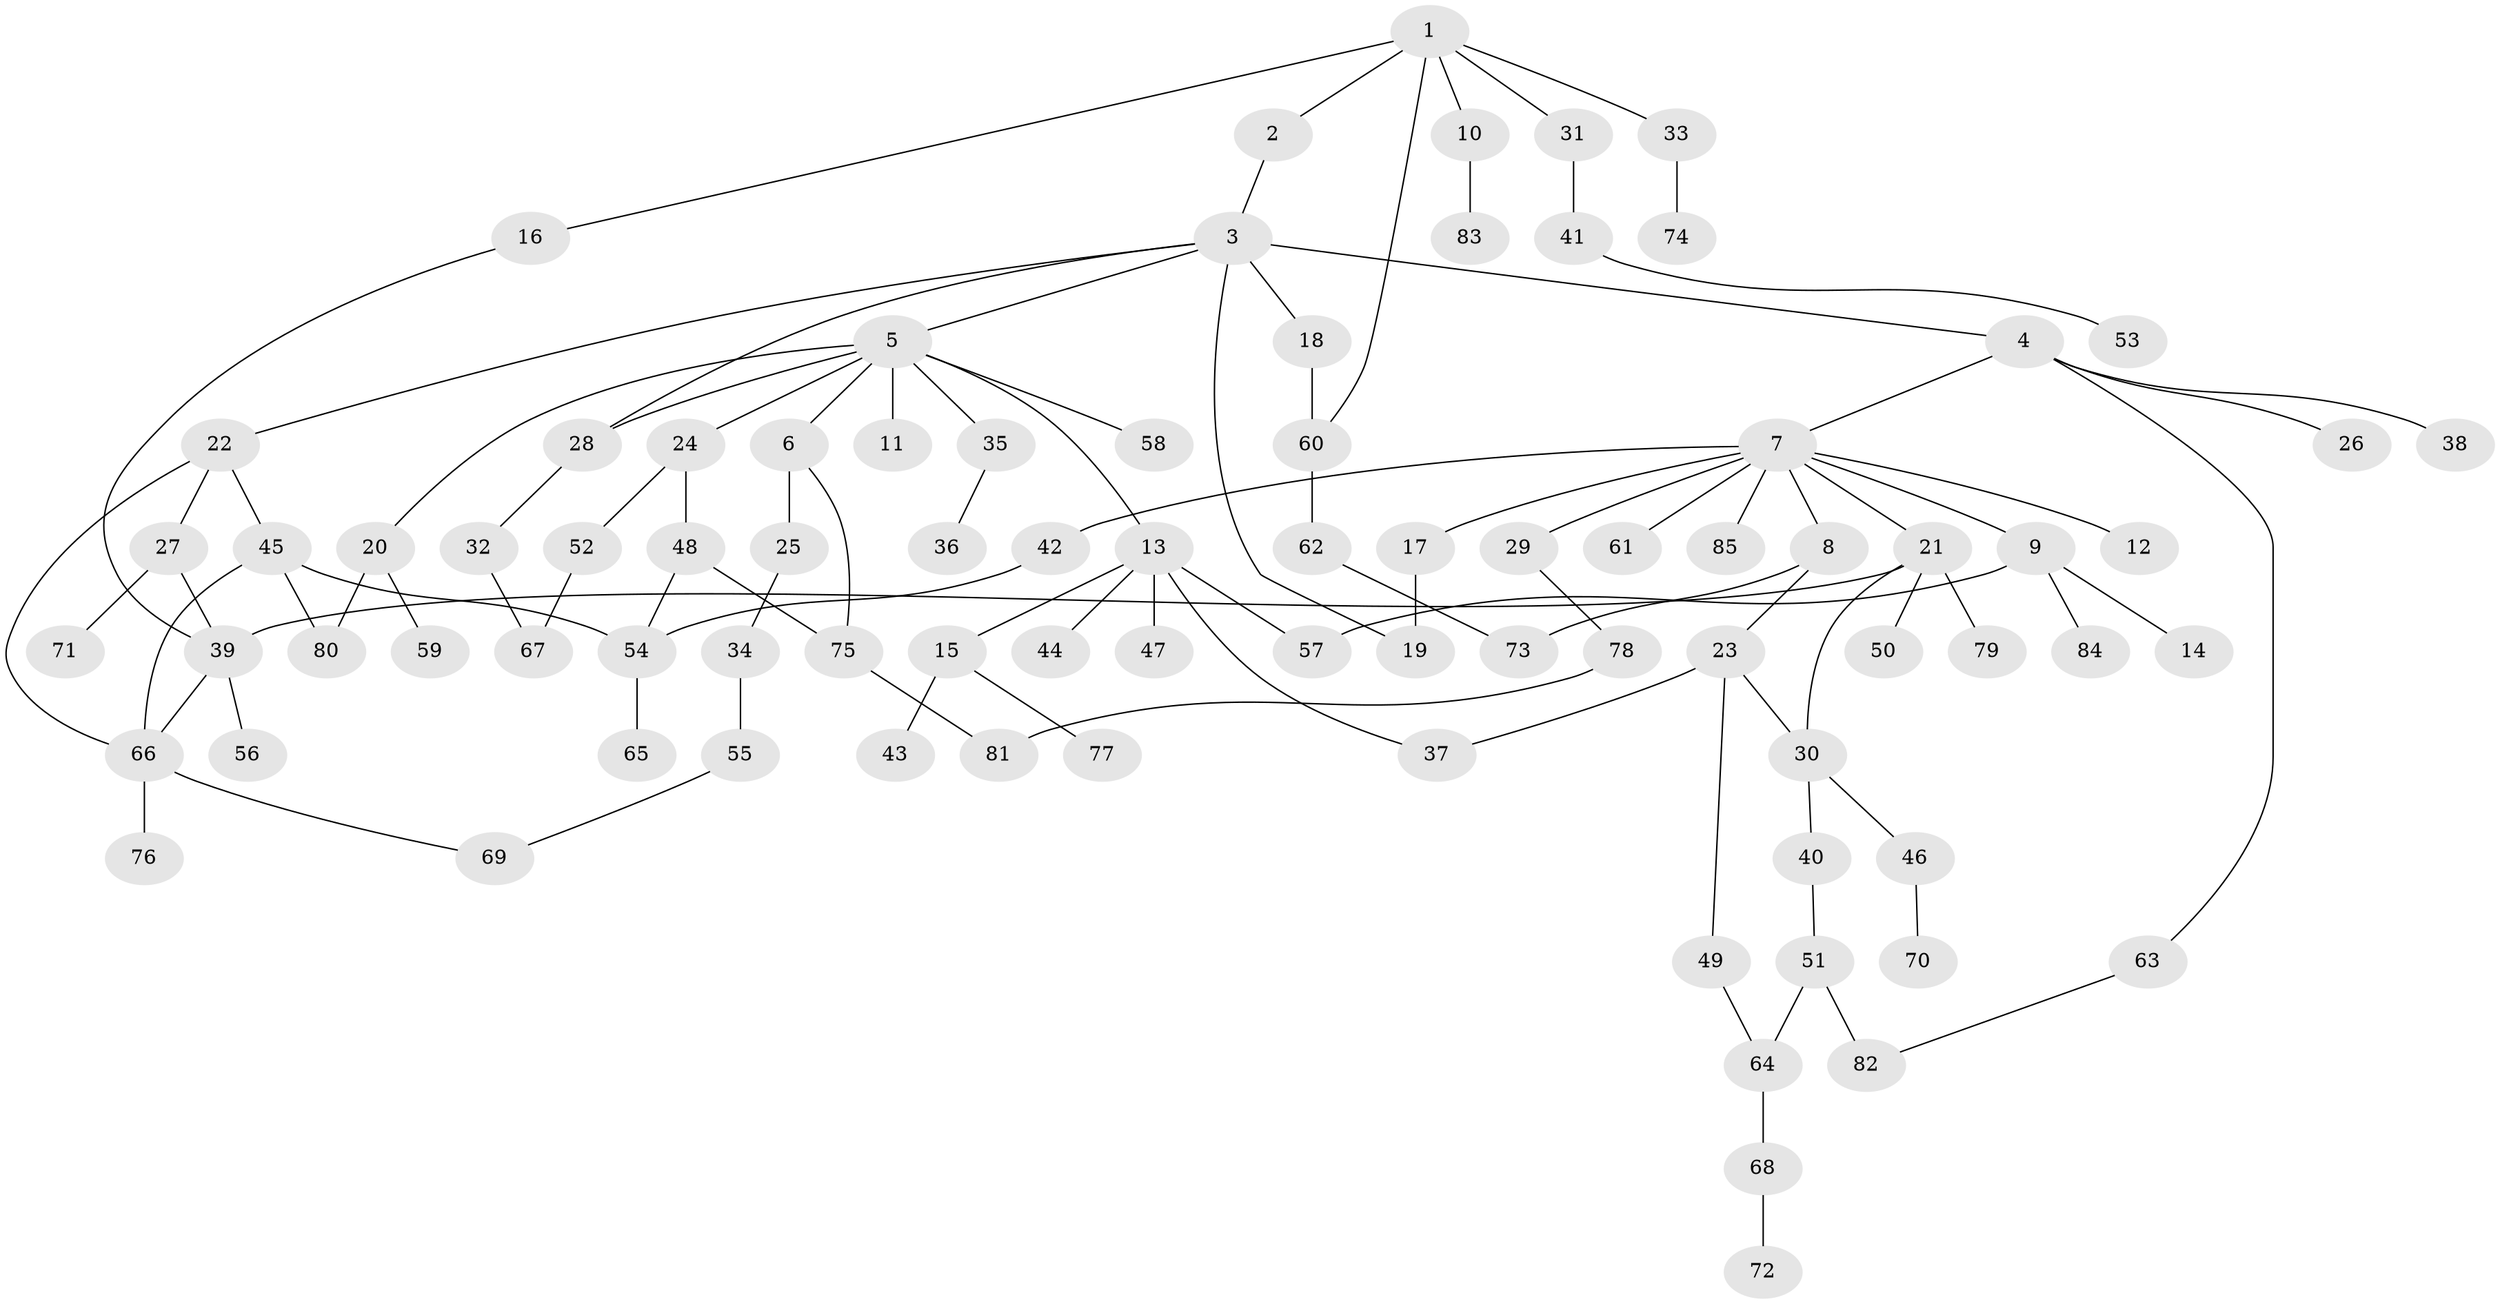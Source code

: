 // Generated by graph-tools (version 1.1) at 2025/13/03/09/25 04:13:31]
// undirected, 85 vertices, 104 edges
graph export_dot {
graph [start="1"]
  node [color=gray90,style=filled];
  1;
  2;
  3;
  4;
  5;
  6;
  7;
  8;
  9;
  10;
  11;
  12;
  13;
  14;
  15;
  16;
  17;
  18;
  19;
  20;
  21;
  22;
  23;
  24;
  25;
  26;
  27;
  28;
  29;
  30;
  31;
  32;
  33;
  34;
  35;
  36;
  37;
  38;
  39;
  40;
  41;
  42;
  43;
  44;
  45;
  46;
  47;
  48;
  49;
  50;
  51;
  52;
  53;
  54;
  55;
  56;
  57;
  58;
  59;
  60;
  61;
  62;
  63;
  64;
  65;
  66;
  67;
  68;
  69;
  70;
  71;
  72;
  73;
  74;
  75;
  76;
  77;
  78;
  79;
  80;
  81;
  82;
  83;
  84;
  85;
  1 -- 2;
  1 -- 10;
  1 -- 16;
  1 -- 31;
  1 -- 33;
  1 -- 60;
  2 -- 3;
  3 -- 4;
  3 -- 5;
  3 -- 18;
  3 -- 22;
  3 -- 28;
  3 -- 19;
  4 -- 7;
  4 -- 26;
  4 -- 38;
  4 -- 63;
  5 -- 6;
  5 -- 11;
  5 -- 13;
  5 -- 20;
  5 -- 24;
  5 -- 28;
  5 -- 35;
  5 -- 58;
  6 -- 25;
  6 -- 75;
  7 -- 8;
  7 -- 9;
  7 -- 12;
  7 -- 17;
  7 -- 21;
  7 -- 29;
  7 -- 42;
  7 -- 61;
  7 -- 85;
  8 -- 23;
  8 -- 73;
  9 -- 14;
  9 -- 57;
  9 -- 84;
  10 -- 83;
  13 -- 15;
  13 -- 37;
  13 -- 44;
  13 -- 47;
  13 -- 57;
  15 -- 43;
  15 -- 77;
  16 -- 39;
  17 -- 19;
  18 -- 60;
  20 -- 59;
  20 -- 80;
  21 -- 30;
  21 -- 39;
  21 -- 50;
  21 -- 79;
  22 -- 27;
  22 -- 45;
  22 -- 66;
  23 -- 49;
  23 -- 37;
  23 -- 30;
  24 -- 48;
  24 -- 52;
  25 -- 34;
  27 -- 71;
  27 -- 39;
  28 -- 32;
  29 -- 78;
  30 -- 40;
  30 -- 46;
  31 -- 41;
  32 -- 67;
  33 -- 74;
  34 -- 55;
  35 -- 36;
  39 -- 56;
  39 -- 66;
  40 -- 51;
  41 -- 53;
  42 -- 54;
  45 -- 54;
  45 -- 66;
  45 -- 80;
  46 -- 70;
  48 -- 75;
  48 -- 54;
  49 -- 64;
  51 -- 64;
  51 -- 82;
  52 -- 67;
  54 -- 65;
  55 -- 69;
  60 -- 62;
  62 -- 73;
  63 -- 82;
  64 -- 68;
  66 -- 76;
  66 -- 69;
  68 -- 72;
  75 -- 81;
  78 -- 81;
}
